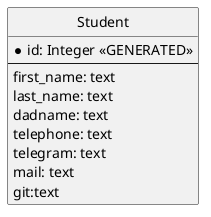 @startuml
'https://plantuml.com/class-diagram
hide circle
skinparam linetype ortho

entity "Student" as Student {
  *id: Integer <<GENERATED>>
  --
  first_name: text
  last_name: text
  dadname: text
  telephone: text
  telegram: text
  mail: text
  git:text
}

@enduml